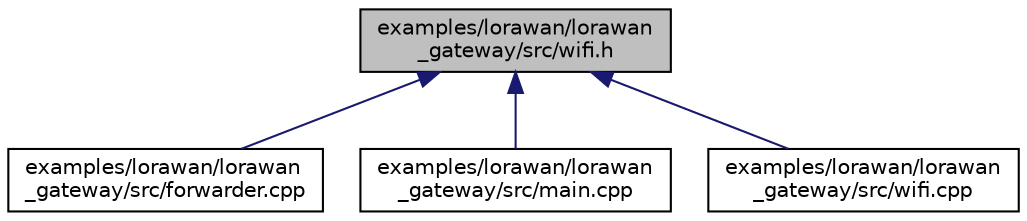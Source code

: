 digraph "examples/lorawan/lorawan_gateway/src/wifi.h"
{
 // LATEX_PDF_SIZE
  edge [fontname="Helvetica",fontsize="10",labelfontname="Helvetica",labelfontsize="10"];
  node [fontname="Helvetica",fontsize="10",shape=record];
  Node1 [label="examples/lorawan/lorawan\l_gateway/src/wifi.h",height=0.2,width=0.4,color="black", fillcolor="grey75", style="filled", fontcolor="black",tooltip=" "];
  Node1 -> Node2 [dir="back",color="midnightblue",fontsize="10",style="solid",fontname="Helvetica"];
  Node2 [label="examples/lorawan/lorawan\l_gateway/src/forwarder.cpp",height=0.2,width=0.4,color="black", fillcolor="white", style="filled",URL="$forwarder_8cpp.html",tooltip=" "];
  Node1 -> Node3 [dir="back",color="midnightblue",fontsize="10",style="solid",fontname="Helvetica"];
  Node3 [label="examples/lorawan/lorawan\l_gateway/src/main.cpp",height=0.2,width=0.4,color="black", fillcolor="white", style="filled",URL="$main_8cpp.html",tooltip=" "];
  Node1 -> Node4 [dir="back",color="midnightblue",fontsize="10",style="solid",fontname="Helvetica"];
  Node4 [label="examples/lorawan/lorawan\l_gateway/src/wifi.cpp",height=0.2,width=0.4,color="black", fillcolor="white", style="filled",URL="$wifi_8cpp.html",tooltip=" "];
}
